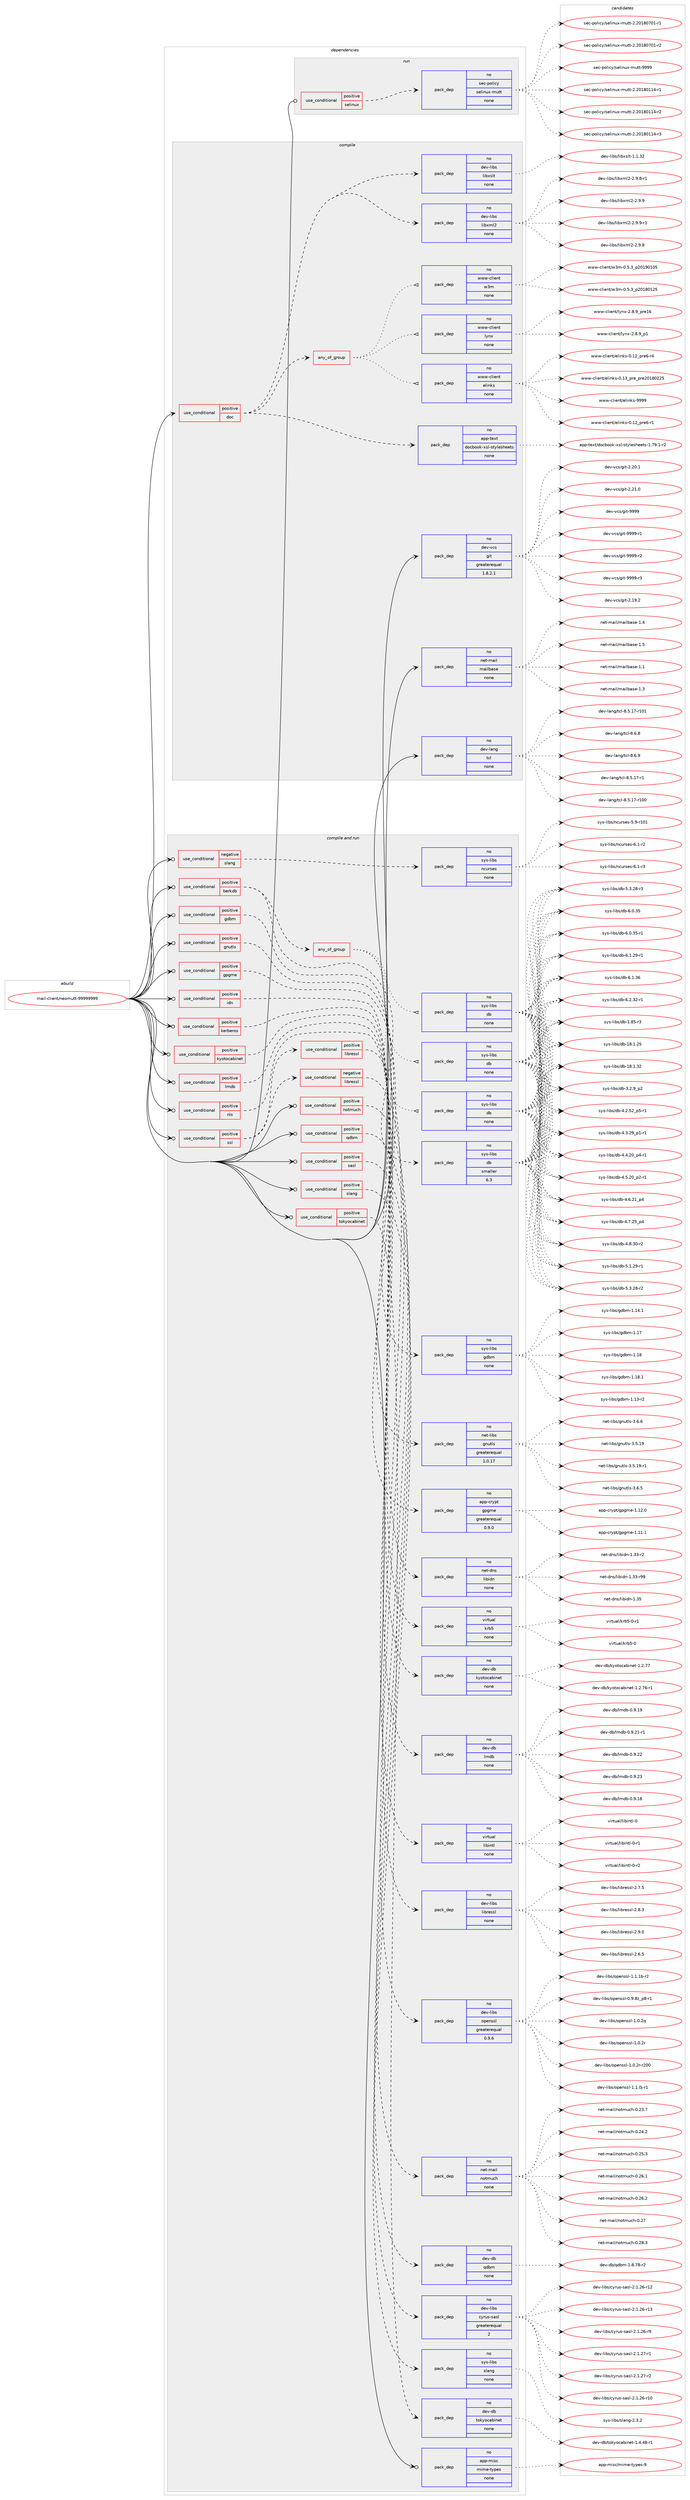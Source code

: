 digraph prolog {

# *************
# Graph options
# *************

newrank=true;
concentrate=true;
compound=true;
graph [rankdir=LR,fontname=Helvetica,fontsize=10,ranksep=1.5];#, ranksep=2.5, nodesep=0.2];
edge  [arrowhead=vee];
node  [fontname=Helvetica,fontsize=10];

# **********
# The ebuild
# **********

subgraph cluster_leftcol {
color=gray;
rank=same;
label=<<i>ebuild</i>>;
id [label="mail-client/neomutt-99999999", color=red, width=4, href="../mail-client/neomutt-99999999.svg"];
}

# ****************
# The dependencies
# ****************

subgraph cluster_midcol {
color=gray;
label=<<i>dependencies</i>>;
subgraph cluster_compile {
fillcolor="#eeeeee";
style=filled;
label=<<i>compile</i>>;
subgraph cond430630 {
dependency1594412 [label=<<TABLE BORDER="0" CELLBORDER="1" CELLSPACING="0" CELLPADDING="4"><TR><TD ROWSPAN="3" CELLPADDING="10">use_conditional</TD></TR><TR><TD>positive</TD></TR><TR><TD>doc</TD></TR></TABLE>>, shape=none, color=red];
subgraph pack1138713 {
dependency1594413 [label=<<TABLE BORDER="0" CELLBORDER="1" CELLSPACING="0" CELLPADDING="4" WIDTH="220"><TR><TD ROWSPAN="6" CELLPADDING="30">pack_dep</TD></TR><TR><TD WIDTH="110">no</TD></TR><TR><TD>dev-libs</TD></TR><TR><TD>libxml2</TD></TR><TR><TD>none</TD></TR><TR><TD></TD></TR></TABLE>>, shape=none, color=blue];
}
dependency1594412:e -> dependency1594413:w [weight=20,style="dashed",arrowhead="vee"];
subgraph pack1138714 {
dependency1594414 [label=<<TABLE BORDER="0" CELLBORDER="1" CELLSPACING="0" CELLPADDING="4" WIDTH="220"><TR><TD ROWSPAN="6" CELLPADDING="30">pack_dep</TD></TR><TR><TD WIDTH="110">no</TD></TR><TR><TD>dev-libs</TD></TR><TR><TD>libxslt</TD></TR><TR><TD>none</TD></TR><TR><TD></TD></TR></TABLE>>, shape=none, color=blue];
}
dependency1594412:e -> dependency1594414:w [weight=20,style="dashed",arrowhead="vee"];
subgraph pack1138715 {
dependency1594415 [label=<<TABLE BORDER="0" CELLBORDER="1" CELLSPACING="0" CELLPADDING="4" WIDTH="220"><TR><TD ROWSPAN="6" CELLPADDING="30">pack_dep</TD></TR><TR><TD WIDTH="110">no</TD></TR><TR><TD>app-text</TD></TR><TR><TD>docbook-xsl-stylesheets</TD></TR><TR><TD>none</TD></TR><TR><TD></TD></TR></TABLE>>, shape=none, color=blue];
}
dependency1594412:e -> dependency1594415:w [weight=20,style="dashed",arrowhead="vee"];
subgraph any24425 {
dependency1594416 [label=<<TABLE BORDER="0" CELLBORDER="1" CELLSPACING="0" CELLPADDING="4"><TR><TD CELLPADDING="10">any_of_group</TD></TR></TABLE>>, shape=none, color=red];subgraph pack1138716 {
dependency1594417 [label=<<TABLE BORDER="0" CELLBORDER="1" CELLSPACING="0" CELLPADDING="4" WIDTH="220"><TR><TD ROWSPAN="6" CELLPADDING="30">pack_dep</TD></TR><TR><TD WIDTH="110">no</TD></TR><TR><TD>www-client</TD></TR><TR><TD>lynx</TD></TR><TR><TD>none</TD></TR><TR><TD></TD></TR></TABLE>>, shape=none, color=blue];
}
dependency1594416:e -> dependency1594417:w [weight=20,style="dotted",arrowhead="oinv"];
subgraph pack1138717 {
dependency1594418 [label=<<TABLE BORDER="0" CELLBORDER="1" CELLSPACING="0" CELLPADDING="4" WIDTH="220"><TR><TD ROWSPAN="6" CELLPADDING="30">pack_dep</TD></TR><TR><TD WIDTH="110">no</TD></TR><TR><TD>www-client</TD></TR><TR><TD>w3m</TD></TR><TR><TD>none</TD></TR><TR><TD></TD></TR></TABLE>>, shape=none, color=blue];
}
dependency1594416:e -> dependency1594418:w [weight=20,style="dotted",arrowhead="oinv"];
subgraph pack1138718 {
dependency1594419 [label=<<TABLE BORDER="0" CELLBORDER="1" CELLSPACING="0" CELLPADDING="4" WIDTH="220"><TR><TD ROWSPAN="6" CELLPADDING="30">pack_dep</TD></TR><TR><TD WIDTH="110">no</TD></TR><TR><TD>www-client</TD></TR><TR><TD>elinks</TD></TR><TR><TD>none</TD></TR><TR><TD></TD></TR></TABLE>>, shape=none, color=blue];
}
dependency1594416:e -> dependency1594419:w [weight=20,style="dotted",arrowhead="oinv"];
}
dependency1594412:e -> dependency1594416:w [weight=20,style="dashed",arrowhead="vee"];
}
id:e -> dependency1594412:w [weight=20,style="solid",arrowhead="vee"];
subgraph pack1138719 {
dependency1594420 [label=<<TABLE BORDER="0" CELLBORDER="1" CELLSPACING="0" CELLPADDING="4" WIDTH="220"><TR><TD ROWSPAN="6" CELLPADDING="30">pack_dep</TD></TR><TR><TD WIDTH="110">no</TD></TR><TR><TD>dev-lang</TD></TR><TR><TD>tcl</TD></TR><TR><TD>none</TD></TR><TR><TD></TD></TR></TABLE>>, shape=none, color=blue];
}
id:e -> dependency1594420:w [weight=20,style="solid",arrowhead="vee"];
subgraph pack1138720 {
dependency1594421 [label=<<TABLE BORDER="0" CELLBORDER="1" CELLSPACING="0" CELLPADDING="4" WIDTH="220"><TR><TD ROWSPAN="6" CELLPADDING="30">pack_dep</TD></TR><TR><TD WIDTH="110">no</TD></TR><TR><TD>dev-vcs</TD></TR><TR><TD>git</TD></TR><TR><TD>greaterequal</TD></TR><TR><TD>1.8.2.1</TD></TR></TABLE>>, shape=none, color=blue];
}
id:e -> dependency1594421:w [weight=20,style="solid",arrowhead="vee"];
subgraph pack1138721 {
dependency1594422 [label=<<TABLE BORDER="0" CELLBORDER="1" CELLSPACING="0" CELLPADDING="4" WIDTH="220"><TR><TD ROWSPAN="6" CELLPADDING="30">pack_dep</TD></TR><TR><TD WIDTH="110">no</TD></TR><TR><TD>net-mail</TD></TR><TR><TD>mailbase</TD></TR><TR><TD>none</TD></TR><TR><TD></TD></TR></TABLE>>, shape=none, color=blue];
}
id:e -> dependency1594422:w [weight=20,style="solid",arrowhead="vee"];
}
subgraph cluster_compileandrun {
fillcolor="#eeeeee";
style=filled;
label=<<i>compile and run</i>>;
subgraph cond430631 {
dependency1594423 [label=<<TABLE BORDER="0" CELLBORDER="1" CELLSPACING="0" CELLPADDING="4"><TR><TD ROWSPAN="3" CELLPADDING="10">use_conditional</TD></TR><TR><TD>negative</TD></TR><TR><TD>slang</TD></TR></TABLE>>, shape=none, color=red];
subgraph pack1138722 {
dependency1594424 [label=<<TABLE BORDER="0" CELLBORDER="1" CELLSPACING="0" CELLPADDING="4" WIDTH="220"><TR><TD ROWSPAN="6" CELLPADDING="30">pack_dep</TD></TR><TR><TD WIDTH="110">no</TD></TR><TR><TD>sys-libs</TD></TR><TR><TD>ncurses</TD></TR><TR><TD>none</TD></TR><TR><TD></TD></TR></TABLE>>, shape=none, color=blue];
}
dependency1594423:e -> dependency1594424:w [weight=20,style="dashed",arrowhead="vee"];
}
id:e -> dependency1594423:w [weight=20,style="solid",arrowhead="odotvee"];
subgraph cond430632 {
dependency1594425 [label=<<TABLE BORDER="0" CELLBORDER="1" CELLSPACING="0" CELLPADDING="4"><TR><TD ROWSPAN="3" CELLPADDING="10">use_conditional</TD></TR><TR><TD>positive</TD></TR><TR><TD>berkdb</TD></TR></TABLE>>, shape=none, color=red];
subgraph any24426 {
dependency1594426 [label=<<TABLE BORDER="0" CELLBORDER="1" CELLSPACING="0" CELLPADDING="4"><TR><TD CELLPADDING="10">any_of_group</TD></TR></TABLE>>, shape=none, color=red];subgraph pack1138723 {
dependency1594427 [label=<<TABLE BORDER="0" CELLBORDER="1" CELLSPACING="0" CELLPADDING="4" WIDTH="220"><TR><TD ROWSPAN="6" CELLPADDING="30">pack_dep</TD></TR><TR><TD WIDTH="110">no</TD></TR><TR><TD>sys-libs</TD></TR><TR><TD>db</TD></TR><TR><TD>none</TD></TR><TR><TD></TD></TR></TABLE>>, shape=none, color=blue];
}
dependency1594426:e -> dependency1594427:w [weight=20,style="dotted",arrowhead="oinv"];
subgraph pack1138724 {
dependency1594428 [label=<<TABLE BORDER="0" CELLBORDER="1" CELLSPACING="0" CELLPADDING="4" WIDTH="220"><TR><TD ROWSPAN="6" CELLPADDING="30">pack_dep</TD></TR><TR><TD WIDTH="110">no</TD></TR><TR><TD>sys-libs</TD></TR><TR><TD>db</TD></TR><TR><TD>none</TD></TR><TR><TD></TD></TR></TABLE>>, shape=none, color=blue];
}
dependency1594426:e -> dependency1594428:w [weight=20,style="dotted",arrowhead="oinv"];
subgraph pack1138725 {
dependency1594429 [label=<<TABLE BORDER="0" CELLBORDER="1" CELLSPACING="0" CELLPADDING="4" WIDTH="220"><TR><TD ROWSPAN="6" CELLPADDING="30">pack_dep</TD></TR><TR><TD WIDTH="110">no</TD></TR><TR><TD>sys-libs</TD></TR><TR><TD>db</TD></TR><TR><TD>none</TD></TR><TR><TD></TD></TR></TABLE>>, shape=none, color=blue];
}
dependency1594426:e -> dependency1594429:w [weight=20,style="dotted",arrowhead="oinv"];
}
dependency1594425:e -> dependency1594426:w [weight=20,style="dashed",arrowhead="vee"];
subgraph pack1138726 {
dependency1594430 [label=<<TABLE BORDER="0" CELLBORDER="1" CELLSPACING="0" CELLPADDING="4" WIDTH="220"><TR><TD ROWSPAN="6" CELLPADDING="30">pack_dep</TD></TR><TR><TD WIDTH="110">no</TD></TR><TR><TD>sys-libs</TD></TR><TR><TD>db</TD></TR><TR><TD>smaller</TD></TR><TR><TD>6.3</TD></TR></TABLE>>, shape=none, color=blue];
}
dependency1594425:e -> dependency1594430:w [weight=20,style="dashed",arrowhead="vee"];
}
id:e -> dependency1594425:w [weight=20,style="solid",arrowhead="odotvee"];
subgraph cond430633 {
dependency1594431 [label=<<TABLE BORDER="0" CELLBORDER="1" CELLSPACING="0" CELLPADDING="4"><TR><TD ROWSPAN="3" CELLPADDING="10">use_conditional</TD></TR><TR><TD>positive</TD></TR><TR><TD>gdbm</TD></TR></TABLE>>, shape=none, color=red];
subgraph pack1138727 {
dependency1594432 [label=<<TABLE BORDER="0" CELLBORDER="1" CELLSPACING="0" CELLPADDING="4" WIDTH="220"><TR><TD ROWSPAN="6" CELLPADDING="30">pack_dep</TD></TR><TR><TD WIDTH="110">no</TD></TR><TR><TD>sys-libs</TD></TR><TR><TD>gdbm</TD></TR><TR><TD>none</TD></TR><TR><TD></TD></TR></TABLE>>, shape=none, color=blue];
}
dependency1594431:e -> dependency1594432:w [weight=20,style="dashed",arrowhead="vee"];
}
id:e -> dependency1594431:w [weight=20,style="solid",arrowhead="odotvee"];
subgraph cond430634 {
dependency1594433 [label=<<TABLE BORDER="0" CELLBORDER="1" CELLSPACING="0" CELLPADDING="4"><TR><TD ROWSPAN="3" CELLPADDING="10">use_conditional</TD></TR><TR><TD>positive</TD></TR><TR><TD>gnutls</TD></TR></TABLE>>, shape=none, color=red];
subgraph pack1138728 {
dependency1594434 [label=<<TABLE BORDER="0" CELLBORDER="1" CELLSPACING="0" CELLPADDING="4" WIDTH="220"><TR><TD ROWSPAN="6" CELLPADDING="30">pack_dep</TD></TR><TR><TD WIDTH="110">no</TD></TR><TR><TD>net-libs</TD></TR><TR><TD>gnutls</TD></TR><TR><TD>greaterequal</TD></TR><TR><TD>1.0.17</TD></TR></TABLE>>, shape=none, color=blue];
}
dependency1594433:e -> dependency1594434:w [weight=20,style="dashed",arrowhead="vee"];
}
id:e -> dependency1594433:w [weight=20,style="solid",arrowhead="odotvee"];
subgraph cond430635 {
dependency1594435 [label=<<TABLE BORDER="0" CELLBORDER="1" CELLSPACING="0" CELLPADDING="4"><TR><TD ROWSPAN="3" CELLPADDING="10">use_conditional</TD></TR><TR><TD>positive</TD></TR><TR><TD>gpgme</TD></TR></TABLE>>, shape=none, color=red];
subgraph pack1138729 {
dependency1594436 [label=<<TABLE BORDER="0" CELLBORDER="1" CELLSPACING="0" CELLPADDING="4" WIDTH="220"><TR><TD ROWSPAN="6" CELLPADDING="30">pack_dep</TD></TR><TR><TD WIDTH="110">no</TD></TR><TR><TD>app-crypt</TD></TR><TR><TD>gpgme</TD></TR><TR><TD>greaterequal</TD></TR><TR><TD>0.9.0</TD></TR></TABLE>>, shape=none, color=blue];
}
dependency1594435:e -> dependency1594436:w [weight=20,style="dashed",arrowhead="vee"];
}
id:e -> dependency1594435:w [weight=20,style="solid",arrowhead="odotvee"];
subgraph cond430636 {
dependency1594437 [label=<<TABLE BORDER="0" CELLBORDER="1" CELLSPACING="0" CELLPADDING="4"><TR><TD ROWSPAN="3" CELLPADDING="10">use_conditional</TD></TR><TR><TD>positive</TD></TR><TR><TD>idn</TD></TR></TABLE>>, shape=none, color=red];
subgraph pack1138730 {
dependency1594438 [label=<<TABLE BORDER="0" CELLBORDER="1" CELLSPACING="0" CELLPADDING="4" WIDTH="220"><TR><TD ROWSPAN="6" CELLPADDING="30">pack_dep</TD></TR><TR><TD WIDTH="110">no</TD></TR><TR><TD>net-dns</TD></TR><TR><TD>libidn</TD></TR><TR><TD>none</TD></TR><TR><TD></TD></TR></TABLE>>, shape=none, color=blue];
}
dependency1594437:e -> dependency1594438:w [weight=20,style="dashed",arrowhead="vee"];
}
id:e -> dependency1594437:w [weight=20,style="solid",arrowhead="odotvee"];
subgraph cond430637 {
dependency1594439 [label=<<TABLE BORDER="0" CELLBORDER="1" CELLSPACING="0" CELLPADDING="4"><TR><TD ROWSPAN="3" CELLPADDING="10">use_conditional</TD></TR><TR><TD>positive</TD></TR><TR><TD>kerberos</TD></TR></TABLE>>, shape=none, color=red];
subgraph pack1138731 {
dependency1594440 [label=<<TABLE BORDER="0" CELLBORDER="1" CELLSPACING="0" CELLPADDING="4" WIDTH="220"><TR><TD ROWSPAN="6" CELLPADDING="30">pack_dep</TD></TR><TR><TD WIDTH="110">no</TD></TR><TR><TD>virtual</TD></TR><TR><TD>krb5</TD></TR><TR><TD>none</TD></TR><TR><TD></TD></TR></TABLE>>, shape=none, color=blue];
}
dependency1594439:e -> dependency1594440:w [weight=20,style="dashed",arrowhead="vee"];
}
id:e -> dependency1594439:w [weight=20,style="solid",arrowhead="odotvee"];
subgraph cond430638 {
dependency1594441 [label=<<TABLE BORDER="0" CELLBORDER="1" CELLSPACING="0" CELLPADDING="4"><TR><TD ROWSPAN="3" CELLPADDING="10">use_conditional</TD></TR><TR><TD>positive</TD></TR><TR><TD>kyotocabinet</TD></TR></TABLE>>, shape=none, color=red];
subgraph pack1138732 {
dependency1594442 [label=<<TABLE BORDER="0" CELLBORDER="1" CELLSPACING="0" CELLPADDING="4" WIDTH="220"><TR><TD ROWSPAN="6" CELLPADDING="30">pack_dep</TD></TR><TR><TD WIDTH="110">no</TD></TR><TR><TD>dev-db</TD></TR><TR><TD>kyotocabinet</TD></TR><TR><TD>none</TD></TR><TR><TD></TD></TR></TABLE>>, shape=none, color=blue];
}
dependency1594441:e -> dependency1594442:w [weight=20,style="dashed",arrowhead="vee"];
}
id:e -> dependency1594441:w [weight=20,style="solid",arrowhead="odotvee"];
subgraph cond430639 {
dependency1594443 [label=<<TABLE BORDER="0" CELLBORDER="1" CELLSPACING="0" CELLPADDING="4"><TR><TD ROWSPAN="3" CELLPADDING="10">use_conditional</TD></TR><TR><TD>positive</TD></TR><TR><TD>lmdb</TD></TR></TABLE>>, shape=none, color=red];
subgraph pack1138733 {
dependency1594444 [label=<<TABLE BORDER="0" CELLBORDER="1" CELLSPACING="0" CELLPADDING="4" WIDTH="220"><TR><TD ROWSPAN="6" CELLPADDING="30">pack_dep</TD></TR><TR><TD WIDTH="110">no</TD></TR><TR><TD>dev-db</TD></TR><TR><TD>lmdb</TD></TR><TR><TD>none</TD></TR><TR><TD></TD></TR></TABLE>>, shape=none, color=blue];
}
dependency1594443:e -> dependency1594444:w [weight=20,style="dashed",arrowhead="vee"];
}
id:e -> dependency1594443:w [weight=20,style="solid",arrowhead="odotvee"];
subgraph cond430640 {
dependency1594445 [label=<<TABLE BORDER="0" CELLBORDER="1" CELLSPACING="0" CELLPADDING="4"><TR><TD ROWSPAN="3" CELLPADDING="10">use_conditional</TD></TR><TR><TD>positive</TD></TR><TR><TD>nls</TD></TR></TABLE>>, shape=none, color=red];
subgraph pack1138734 {
dependency1594446 [label=<<TABLE BORDER="0" CELLBORDER="1" CELLSPACING="0" CELLPADDING="4" WIDTH="220"><TR><TD ROWSPAN="6" CELLPADDING="30">pack_dep</TD></TR><TR><TD WIDTH="110">no</TD></TR><TR><TD>virtual</TD></TR><TR><TD>libintl</TD></TR><TR><TD>none</TD></TR><TR><TD></TD></TR></TABLE>>, shape=none, color=blue];
}
dependency1594445:e -> dependency1594446:w [weight=20,style="dashed",arrowhead="vee"];
}
id:e -> dependency1594445:w [weight=20,style="solid",arrowhead="odotvee"];
subgraph cond430641 {
dependency1594447 [label=<<TABLE BORDER="0" CELLBORDER="1" CELLSPACING="0" CELLPADDING="4"><TR><TD ROWSPAN="3" CELLPADDING="10">use_conditional</TD></TR><TR><TD>positive</TD></TR><TR><TD>notmuch</TD></TR></TABLE>>, shape=none, color=red];
subgraph pack1138735 {
dependency1594448 [label=<<TABLE BORDER="0" CELLBORDER="1" CELLSPACING="0" CELLPADDING="4" WIDTH="220"><TR><TD ROWSPAN="6" CELLPADDING="30">pack_dep</TD></TR><TR><TD WIDTH="110">no</TD></TR><TR><TD>net-mail</TD></TR><TR><TD>notmuch</TD></TR><TR><TD>none</TD></TR><TR><TD></TD></TR></TABLE>>, shape=none, color=blue];
}
dependency1594447:e -> dependency1594448:w [weight=20,style="dashed",arrowhead="vee"];
}
id:e -> dependency1594447:w [weight=20,style="solid",arrowhead="odotvee"];
subgraph cond430642 {
dependency1594449 [label=<<TABLE BORDER="0" CELLBORDER="1" CELLSPACING="0" CELLPADDING="4"><TR><TD ROWSPAN="3" CELLPADDING="10">use_conditional</TD></TR><TR><TD>positive</TD></TR><TR><TD>qdbm</TD></TR></TABLE>>, shape=none, color=red];
subgraph pack1138736 {
dependency1594450 [label=<<TABLE BORDER="0" CELLBORDER="1" CELLSPACING="0" CELLPADDING="4" WIDTH="220"><TR><TD ROWSPAN="6" CELLPADDING="30">pack_dep</TD></TR><TR><TD WIDTH="110">no</TD></TR><TR><TD>dev-db</TD></TR><TR><TD>qdbm</TD></TR><TR><TD>none</TD></TR><TR><TD></TD></TR></TABLE>>, shape=none, color=blue];
}
dependency1594449:e -> dependency1594450:w [weight=20,style="dashed",arrowhead="vee"];
}
id:e -> dependency1594449:w [weight=20,style="solid",arrowhead="odotvee"];
subgraph cond430643 {
dependency1594451 [label=<<TABLE BORDER="0" CELLBORDER="1" CELLSPACING="0" CELLPADDING="4"><TR><TD ROWSPAN="3" CELLPADDING="10">use_conditional</TD></TR><TR><TD>positive</TD></TR><TR><TD>sasl</TD></TR></TABLE>>, shape=none, color=red];
subgraph pack1138737 {
dependency1594452 [label=<<TABLE BORDER="0" CELLBORDER="1" CELLSPACING="0" CELLPADDING="4" WIDTH="220"><TR><TD ROWSPAN="6" CELLPADDING="30">pack_dep</TD></TR><TR><TD WIDTH="110">no</TD></TR><TR><TD>dev-libs</TD></TR><TR><TD>cyrus-sasl</TD></TR><TR><TD>greaterequal</TD></TR><TR><TD>2</TD></TR></TABLE>>, shape=none, color=blue];
}
dependency1594451:e -> dependency1594452:w [weight=20,style="dashed",arrowhead="vee"];
}
id:e -> dependency1594451:w [weight=20,style="solid",arrowhead="odotvee"];
subgraph cond430644 {
dependency1594453 [label=<<TABLE BORDER="0" CELLBORDER="1" CELLSPACING="0" CELLPADDING="4"><TR><TD ROWSPAN="3" CELLPADDING="10">use_conditional</TD></TR><TR><TD>positive</TD></TR><TR><TD>slang</TD></TR></TABLE>>, shape=none, color=red];
subgraph pack1138738 {
dependency1594454 [label=<<TABLE BORDER="0" CELLBORDER="1" CELLSPACING="0" CELLPADDING="4" WIDTH="220"><TR><TD ROWSPAN="6" CELLPADDING="30">pack_dep</TD></TR><TR><TD WIDTH="110">no</TD></TR><TR><TD>sys-libs</TD></TR><TR><TD>slang</TD></TR><TR><TD>none</TD></TR><TR><TD></TD></TR></TABLE>>, shape=none, color=blue];
}
dependency1594453:e -> dependency1594454:w [weight=20,style="dashed",arrowhead="vee"];
}
id:e -> dependency1594453:w [weight=20,style="solid",arrowhead="odotvee"];
subgraph cond430645 {
dependency1594455 [label=<<TABLE BORDER="0" CELLBORDER="1" CELLSPACING="0" CELLPADDING="4"><TR><TD ROWSPAN="3" CELLPADDING="10">use_conditional</TD></TR><TR><TD>positive</TD></TR><TR><TD>ssl</TD></TR></TABLE>>, shape=none, color=red];
subgraph cond430646 {
dependency1594456 [label=<<TABLE BORDER="0" CELLBORDER="1" CELLSPACING="0" CELLPADDING="4"><TR><TD ROWSPAN="3" CELLPADDING="10">use_conditional</TD></TR><TR><TD>negative</TD></TR><TR><TD>libressl</TD></TR></TABLE>>, shape=none, color=red];
subgraph pack1138739 {
dependency1594457 [label=<<TABLE BORDER="0" CELLBORDER="1" CELLSPACING="0" CELLPADDING="4" WIDTH="220"><TR><TD ROWSPAN="6" CELLPADDING="30">pack_dep</TD></TR><TR><TD WIDTH="110">no</TD></TR><TR><TD>dev-libs</TD></TR><TR><TD>openssl</TD></TR><TR><TD>greaterequal</TD></TR><TR><TD>0.9.6</TD></TR></TABLE>>, shape=none, color=blue];
}
dependency1594456:e -> dependency1594457:w [weight=20,style="dashed",arrowhead="vee"];
}
dependency1594455:e -> dependency1594456:w [weight=20,style="dashed",arrowhead="vee"];
subgraph cond430647 {
dependency1594458 [label=<<TABLE BORDER="0" CELLBORDER="1" CELLSPACING="0" CELLPADDING="4"><TR><TD ROWSPAN="3" CELLPADDING="10">use_conditional</TD></TR><TR><TD>positive</TD></TR><TR><TD>libressl</TD></TR></TABLE>>, shape=none, color=red];
subgraph pack1138740 {
dependency1594459 [label=<<TABLE BORDER="0" CELLBORDER="1" CELLSPACING="0" CELLPADDING="4" WIDTH="220"><TR><TD ROWSPAN="6" CELLPADDING="30">pack_dep</TD></TR><TR><TD WIDTH="110">no</TD></TR><TR><TD>dev-libs</TD></TR><TR><TD>libressl</TD></TR><TR><TD>none</TD></TR><TR><TD></TD></TR></TABLE>>, shape=none, color=blue];
}
dependency1594458:e -> dependency1594459:w [weight=20,style="dashed",arrowhead="vee"];
}
dependency1594455:e -> dependency1594458:w [weight=20,style="dashed",arrowhead="vee"];
}
id:e -> dependency1594455:w [weight=20,style="solid",arrowhead="odotvee"];
subgraph cond430648 {
dependency1594460 [label=<<TABLE BORDER="0" CELLBORDER="1" CELLSPACING="0" CELLPADDING="4"><TR><TD ROWSPAN="3" CELLPADDING="10">use_conditional</TD></TR><TR><TD>positive</TD></TR><TR><TD>tokyocabinet</TD></TR></TABLE>>, shape=none, color=red];
subgraph pack1138741 {
dependency1594461 [label=<<TABLE BORDER="0" CELLBORDER="1" CELLSPACING="0" CELLPADDING="4" WIDTH="220"><TR><TD ROWSPAN="6" CELLPADDING="30">pack_dep</TD></TR><TR><TD WIDTH="110">no</TD></TR><TR><TD>dev-db</TD></TR><TR><TD>tokyocabinet</TD></TR><TR><TD>none</TD></TR><TR><TD></TD></TR></TABLE>>, shape=none, color=blue];
}
dependency1594460:e -> dependency1594461:w [weight=20,style="dashed",arrowhead="vee"];
}
id:e -> dependency1594460:w [weight=20,style="solid",arrowhead="odotvee"];
subgraph pack1138742 {
dependency1594462 [label=<<TABLE BORDER="0" CELLBORDER="1" CELLSPACING="0" CELLPADDING="4" WIDTH="220"><TR><TD ROWSPAN="6" CELLPADDING="30">pack_dep</TD></TR><TR><TD WIDTH="110">no</TD></TR><TR><TD>app-misc</TD></TR><TR><TD>mime-types</TD></TR><TR><TD>none</TD></TR><TR><TD></TD></TR></TABLE>>, shape=none, color=blue];
}
id:e -> dependency1594462:w [weight=20,style="solid",arrowhead="odotvee"];
}
subgraph cluster_run {
fillcolor="#eeeeee";
style=filled;
label=<<i>run</i>>;
subgraph cond430649 {
dependency1594463 [label=<<TABLE BORDER="0" CELLBORDER="1" CELLSPACING="0" CELLPADDING="4"><TR><TD ROWSPAN="3" CELLPADDING="10">use_conditional</TD></TR><TR><TD>positive</TD></TR><TR><TD>selinux</TD></TR></TABLE>>, shape=none, color=red];
subgraph pack1138743 {
dependency1594464 [label=<<TABLE BORDER="0" CELLBORDER="1" CELLSPACING="0" CELLPADDING="4" WIDTH="220"><TR><TD ROWSPAN="6" CELLPADDING="30">pack_dep</TD></TR><TR><TD WIDTH="110">no</TD></TR><TR><TD>sec-policy</TD></TR><TR><TD>selinux-mutt</TD></TR><TR><TD>none</TD></TR><TR><TD></TD></TR></TABLE>>, shape=none, color=blue];
}
dependency1594463:e -> dependency1594464:w [weight=20,style="dashed",arrowhead="vee"];
}
id:e -> dependency1594463:w [weight=20,style="solid",arrowhead="odot"];
}
}

# **************
# The candidates
# **************

subgraph cluster_choices {
rank=same;
color=gray;
label=<<i>candidates</i>>;

subgraph choice1138713 {
color=black;
nodesep=1;
choice1001011184510810598115471081059812010910850455046574656 [label="dev-libs/libxml2-2.9.8", color=red, width=4,href="../dev-libs/libxml2-2.9.8.svg"];
choice10010111845108105981154710810598120109108504550465746564511449 [label="dev-libs/libxml2-2.9.8-r1", color=red, width=4,href="../dev-libs/libxml2-2.9.8-r1.svg"];
choice1001011184510810598115471081059812010910850455046574657 [label="dev-libs/libxml2-2.9.9", color=red, width=4,href="../dev-libs/libxml2-2.9.9.svg"];
choice10010111845108105981154710810598120109108504550465746574511449 [label="dev-libs/libxml2-2.9.9-r1", color=red, width=4,href="../dev-libs/libxml2-2.9.9-r1.svg"];
dependency1594413:e -> choice1001011184510810598115471081059812010910850455046574656:w [style=dotted,weight="100"];
dependency1594413:e -> choice10010111845108105981154710810598120109108504550465746564511449:w [style=dotted,weight="100"];
dependency1594413:e -> choice1001011184510810598115471081059812010910850455046574657:w [style=dotted,weight="100"];
dependency1594413:e -> choice10010111845108105981154710810598120109108504550465746574511449:w [style=dotted,weight="100"];
}
subgraph choice1138714 {
color=black;
nodesep=1;
choice1001011184510810598115471081059812011510811645494649465150 [label="dev-libs/libxslt-1.1.32", color=red, width=4,href="../dev-libs/libxslt-1.1.32.svg"];
dependency1594414:e -> choice1001011184510810598115471081059812011510811645494649465150:w [style=dotted,weight="100"];
}
subgraph choice1138715 {
color=black;
nodesep=1;
choice97112112451161011201164710011199981111111074512011510845115116121108101115104101101116115454946555746494511450 [label="app-text/docbook-xsl-stylesheets-1.79.1-r2", color=red, width=4,href="../app-text/docbook-xsl-stylesheets-1.79.1-r2.svg"];
dependency1594415:e -> choice97112112451161011201164710011199981111111074512011510845115116121108101115104101101116115454946555746494511450:w [style=dotted,weight="100"];
}
subgraph choice1138716 {
color=black;
nodesep=1;
choice1191191194599108105101110116471081211101204550465646579511249 [label="www-client/lynx-2.8.9_p1", color=red, width=4,href="../www-client/lynx-2.8.9_p1.svg"];
choice119119119459910810510111011647108121110120455046564657951121141014954 [label="www-client/lynx-2.8.9_pre16", color=red, width=4,href="../www-client/lynx-2.8.9_pre16.svg"];
dependency1594417:e -> choice1191191194599108105101110116471081211101204550465646579511249:w [style=dotted,weight="100"];
dependency1594417:e -> choice119119119459910810510111011647108121110120455046564657951121141014954:w [style=dotted,weight="100"];
}
subgraph choice1138717 {
color=black;
nodesep=1;
choice11911911945991081051011101164711951109454846534651951125048495648495053 [label="www-client/w3m-0.5.3_p20180125", color=red, width=4,href="../www-client/w3m-0.5.3_p20180125.svg"];
choice11911911945991081051011101164711951109454846534651951125048495748494853 [label="www-client/w3m-0.5.3_p20190105", color=red, width=4,href="../www-client/w3m-0.5.3_p20190105.svg"];
dependency1594418:e -> choice11911911945991081051011101164711951109454846534651951125048495648495053:w [style=dotted,weight="100"];
dependency1594418:e -> choice11911911945991081051011101164711951109454846534651951125048495748494853:w [style=dotted,weight="100"];
}
subgraph choice1138718 {
color=black;
nodesep=1;
choice119119119459910810510111011647101108105110107115454846495095112114101544511449 [label="www-client/elinks-0.12_pre6-r1", color=red, width=4,href="../www-client/elinks-0.12_pre6-r1.svg"];
choice119119119459910810510111011647101108105110107115454846495095112114101544511452 [label="www-client/elinks-0.12_pre6-r4", color=red, width=4,href="../www-client/elinks-0.12_pre6-r4.svg"];
choice119119119459910810510111011647101108105110107115454846495195112114101951121141015048495648505053 [label="www-client/elinks-0.13_pre_pre20180225", color=red, width=4,href="../www-client/elinks-0.13_pre_pre20180225.svg"];
choice1191191194599108105101110116471011081051101071154557575757 [label="www-client/elinks-9999", color=red, width=4,href="../www-client/elinks-9999.svg"];
dependency1594419:e -> choice119119119459910810510111011647101108105110107115454846495095112114101544511449:w [style=dotted,weight="100"];
dependency1594419:e -> choice119119119459910810510111011647101108105110107115454846495095112114101544511452:w [style=dotted,weight="100"];
dependency1594419:e -> choice119119119459910810510111011647101108105110107115454846495195112114101951121141015048495648505053:w [style=dotted,weight="100"];
dependency1594419:e -> choice1191191194599108105101110116471011081051101071154557575757:w [style=dotted,weight="100"];
}
subgraph choice1138719 {
color=black;
nodesep=1;
choice10010111845108971101034711699108455646534649554511449 [label="dev-lang/tcl-8.5.17-r1", color=red, width=4,href="../dev-lang/tcl-8.5.17-r1.svg"];
choice100101118451089711010347116991084556465346495545114494848 [label="dev-lang/tcl-8.5.17-r100", color=red, width=4,href="../dev-lang/tcl-8.5.17-r100.svg"];
choice100101118451089711010347116991084556465346495545114494849 [label="dev-lang/tcl-8.5.17-r101", color=red, width=4,href="../dev-lang/tcl-8.5.17-r101.svg"];
choice10010111845108971101034711699108455646544656 [label="dev-lang/tcl-8.6.8", color=red, width=4,href="../dev-lang/tcl-8.6.8.svg"];
choice10010111845108971101034711699108455646544657 [label="dev-lang/tcl-8.6.9", color=red, width=4,href="../dev-lang/tcl-8.6.9.svg"];
dependency1594420:e -> choice10010111845108971101034711699108455646534649554511449:w [style=dotted,weight="100"];
dependency1594420:e -> choice100101118451089711010347116991084556465346495545114494848:w [style=dotted,weight="100"];
dependency1594420:e -> choice100101118451089711010347116991084556465346495545114494849:w [style=dotted,weight="100"];
dependency1594420:e -> choice10010111845108971101034711699108455646544656:w [style=dotted,weight="100"];
dependency1594420:e -> choice10010111845108971101034711699108455646544657:w [style=dotted,weight="100"];
}
subgraph choice1138720 {
color=black;
nodesep=1;
choice10010111845118991154710310511645504649574650 [label="dev-vcs/git-2.19.2", color=red, width=4,href="../dev-vcs/git-2.19.2.svg"];
choice10010111845118991154710310511645504650484649 [label="dev-vcs/git-2.20.1", color=red, width=4,href="../dev-vcs/git-2.20.1.svg"];
choice10010111845118991154710310511645504650494648 [label="dev-vcs/git-2.21.0", color=red, width=4,href="../dev-vcs/git-2.21.0.svg"];
choice1001011184511899115471031051164557575757 [label="dev-vcs/git-9999", color=red, width=4,href="../dev-vcs/git-9999.svg"];
choice10010111845118991154710310511645575757574511449 [label="dev-vcs/git-9999-r1", color=red, width=4,href="../dev-vcs/git-9999-r1.svg"];
choice10010111845118991154710310511645575757574511450 [label="dev-vcs/git-9999-r2", color=red, width=4,href="../dev-vcs/git-9999-r2.svg"];
choice10010111845118991154710310511645575757574511451 [label="dev-vcs/git-9999-r3", color=red, width=4,href="../dev-vcs/git-9999-r3.svg"];
dependency1594421:e -> choice10010111845118991154710310511645504649574650:w [style=dotted,weight="100"];
dependency1594421:e -> choice10010111845118991154710310511645504650484649:w [style=dotted,weight="100"];
dependency1594421:e -> choice10010111845118991154710310511645504650494648:w [style=dotted,weight="100"];
dependency1594421:e -> choice1001011184511899115471031051164557575757:w [style=dotted,weight="100"];
dependency1594421:e -> choice10010111845118991154710310511645575757574511449:w [style=dotted,weight="100"];
dependency1594421:e -> choice10010111845118991154710310511645575757574511450:w [style=dotted,weight="100"];
dependency1594421:e -> choice10010111845118991154710310511645575757574511451:w [style=dotted,weight="100"];
}
subgraph choice1138721 {
color=black;
nodesep=1;
choice11010111645109971051084710997105108989711510145494649 [label="net-mail/mailbase-1.1", color=red, width=4,href="../net-mail/mailbase-1.1.svg"];
choice11010111645109971051084710997105108989711510145494651 [label="net-mail/mailbase-1.3", color=red, width=4,href="../net-mail/mailbase-1.3.svg"];
choice11010111645109971051084710997105108989711510145494652 [label="net-mail/mailbase-1.4", color=red, width=4,href="../net-mail/mailbase-1.4.svg"];
choice11010111645109971051084710997105108989711510145494653 [label="net-mail/mailbase-1.5", color=red, width=4,href="../net-mail/mailbase-1.5.svg"];
dependency1594422:e -> choice11010111645109971051084710997105108989711510145494649:w [style=dotted,weight="100"];
dependency1594422:e -> choice11010111645109971051084710997105108989711510145494651:w [style=dotted,weight="100"];
dependency1594422:e -> choice11010111645109971051084710997105108989711510145494652:w [style=dotted,weight="100"];
dependency1594422:e -> choice11010111645109971051084710997105108989711510145494653:w [style=dotted,weight="100"];
}
subgraph choice1138722 {
color=black;
nodesep=1;
choice115121115451081059811547110991171141151011154553465745114494849 [label="sys-libs/ncurses-5.9-r101", color=red, width=4,href="../sys-libs/ncurses-5.9-r101.svg"];
choice11512111545108105981154711099117114115101115455446494511450 [label="sys-libs/ncurses-6.1-r2", color=red, width=4,href="../sys-libs/ncurses-6.1-r2.svg"];
choice11512111545108105981154711099117114115101115455446494511451 [label="sys-libs/ncurses-6.1-r3", color=red, width=4,href="../sys-libs/ncurses-6.1-r3.svg"];
dependency1594424:e -> choice115121115451081059811547110991171141151011154553465745114494849:w [style=dotted,weight="100"];
dependency1594424:e -> choice11512111545108105981154711099117114115101115455446494511450:w [style=dotted,weight="100"];
dependency1594424:e -> choice11512111545108105981154711099117114115101115455446494511451:w [style=dotted,weight="100"];
}
subgraph choice1138723 {
color=black;
nodesep=1;
choice1151211154510810598115471009845494656534511451 [label="sys-libs/db-1.85-r3", color=red, width=4,href="../sys-libs/db-1.85-r3.svg"];
choice115121115451081059811547100984549564649465053 [label="sys-libs/db-18.1.25", color=red, width=4,href="../sys-libs/db-18.1.25.svg"];
choice115121115451081059811547100984549564649465150 [label="sys-libs/db-18.1.32", color=red, width=4,href="../sys-libs/db-18.1.32.svg"];
choice115121115451081059811547100984551465046579511250 [label="sys-libs/db-3.2.9_p2", color=red, width=4,href="../sys-libs/db-3.2.9_p2.svg"];
choice115121115451081059811547100984552465046535095112534511449 [label="sys-libs/db-4.2.52_p5-r1", color=red, width=4,href="../sys-libs/db-4.2.52_p5-r1.svg"];
choice115121115451081059811547100984552465146505795112494511449 [label="sys-libs/db-4.3.29_p1-r1", color=red, width=4,href="../sys-libs/db-4.3.29_p1-r1.svg"];
choice115121115451081059811547100984552465246504895112524511449 [label="sys-libs/db-4.4.20_p4-r1", color=red, width=4,href="../sys-libs/db-4.4.20_p4-r1.svg"];
choice115121115451081059811547100984552465346504895112504511449 [label="sys-libs/db-4.5.20_p2-r1", color=red, width=4,href="../sys-libs/db-4.5.20_p2-r1.svg"];
choice11512111545108105981154710098455246544650499511252 [label="sys-libs/db-4.6.21_p4", color=red, width=4,href="../sys-libs/db-4.6.21_p4.svg"];
choice11512111545108105981154710098455246554650539511252 [label="sys-libs/db-4.7.25_p4", color=red, width=4,href="../sys-libs/db-4.7.25_p4.svg"];
choice11512111545108105981154710098455246564651484511450 [label="sys-libs/db-4.8.30-r2", color=red, width=4,href="../sys-libs/db-4.8.30-r2.svg"];
choice11512111545108105981154710098455346494650574511449 [label="sys-libs/db-5.1.29-r1", color=red, width=4,href="../sys-libs/db-5.1.29-r1.svg"];
choice11512111545108105981154710098455346514650564511450 [label="sys-libs/db-5.3.28-r2", color=red, width=4,href="../sys-libs/db-5.3.28-r2.svg"];
choice11512111545108105981154710098455346514650564511451 [label="sys-libs/db-5.3.28-r3", color=red, width=4,href="../sys-libs/db-5.3.28-r3.svg"];
choice1151211154510810598115471009845544648465153 [label="sys-libs/db-6.0.35", color=red, width=4,href="../sys-libs/db-6.0.35.svg"];
choice11512111545108105981154710098455446484651534511449 [label="sys-libs/db-6.0.35-r1", color=red, width=4,href="../sys-libs/db-6.0.35-r1.svg"];
choice11512111545108105981154710098455446494650574511449 [label="sys-libs/db-6.1.29-r1", color=red, width=4,href="../sys-libs/db-6.1.29-r1.svg"];
choice1151211154510810598115471009845544649465154 [label="sys-libs/db-6.1.36", color=red, width=4,href="../sys-libs/db-6.1.36.svg"];
choice11512111545108105981154710098455446504651504511449 [label="sys-libs/db-6.2.32-r1", color=red, width=4,href="../sys-libs/db-6.2.32-r1.svg"];
dependency1594427:e -> choice1151211154510810598115471009845494656534511451:w [style=dotted,weight="100"];
dependency1594427:e -> choice115121115451081059811547100984549564649465053:w [style=dotted,weight="100"];
dependency1594427:e -> choice115121115451081059811547100984549564649465150:w [style=dotted,weight="100"];
dependency1594427:e -> choice115121115451081059811547100984551465046579511250:w [style=dotted,weight="100"];
dependency1594427:e -> choice115121115451081059811547100984552465046535095112534511449:w [style=dotted,weight="100"];
dependency1594427:e -> choice115121115451081059811547100984552465146505795112494511449:w [style=dotted,weight="100"];
dependency1594427:e -> choice115121115451081059811547100984552465246504895112524511449:w [style=dotted,weight="100"];
dependency1594427:e -> choice115121115451081059811547100984552465346504895112504511449:w [style=dotted,weight="100"];
dependency1594427:e -> choice11512111545108105981154710098455246544650499511252:w [style=dotted,weight="100"];
dependency1594427:e -> choice11512111545108105981154710098455246554650539511252:w [style=dotted,weight="100"];
dependency1594427:e -> choice11512111545108105981154710098455246564651484511450:w [style=dotted,weight="100"];
dependency1594427:e -> choice11512111545108105981154710098455346494650574511449:w [style=dotted,weight="100"];
dependency1594427:e -> choice11512111545108105981154710098455346514650564511450:w [style=dotted,weight="100"];
dependency1594427:e -> choice11512111545108105981154710098455346514650564511451:w [style=dotted,weight="100"];
dependency1594427:e -> choice1151211154510810598115471009845544648465153:w [style=dotted,weight="100"];
dependency1594427:e -> choice11512111545108105981154710098455446484651534511449:w [style=dotted,weight="100"];
dependency1594427:e -> choice11512111545108105981154710098455446494650574511449:w [style=dotted,weight="100"];
dependency1594427:e -> choice1151211154510810598115471009845544649465154:w [style=dotted,weight="100"];
dependency1594427:e -> choice11512111545108105981154710098455446504651504511449:w [style=dotted,weight="100"];
}
subgraph choice1138724 {
color=black;
nodesep=1;
choice1151211154510810598115471009845494656534511451 [label="sys-libs/db-1.85-r3", color=red, width=4,href="../sys-libs/db-1.85-r3.svg"];
choice115121115451081059811547100984549564649465053 [label="sys-libs/db-18.1.25", color=red, width=4,href="../sys-libs/db-18.1.25.svg"];
choice115121115451081059811547100984549564649465150 [label="sys-libs/db-18.1.32", color=red, width=4,href="../sys-libs/db-18.1.32.svg"];
choice115121115451081059811547100984551465046579511250 [label="sys-libs/db-3.2.9_p2", color=red, width=4,href="../sys-libs/db-3.2.9_p2.svg"];
choice115121115451081059811547100984552465046535095112534511449 [label="sys-libs/db-4.2.52_p5-r1", color=red, width=4,href="../sys-libs/db-4.2.52_p5-r1.svg"];
choice115121115451081059811547100984552465146505795112494511449 [label="sys-libs/db-4.3.29_p1-r1", color=red, width=4,href="../sys-libs/db-4.3.29_p1-r1.svg"];
choice115121115451081059811547100984552465246504895112524511449 [label="sys-libs/db-4.4.20_p4-r1", color=red, width=4,href="../sys-libs/db-4.4.20_p4-r1.svg"];
choice115121115451081059811547100984552465346504895112504511449 [label="sys-libs/db-4.5.20_p2-r1", color=red, width=4,href="../sys-libs/db-4.5.20_p2-r1.svg"];
choice11512111545108105981154710098455246544650499511252 [label="sys-libs/db-4.6.21_p4", color=red, width=4,href="../sys-libs/db-4.6.21_p4.svg"];
choice11512111545108105981154710098455246554650539511252 [label="sys-libs/db-4.7.25_p4", color=red, width=4,href="../sys-libs/db-4.7.25_p4.svg"];
choice11512111545108105981154710098455246564651484511450 [label="sys-libs/db-4.8.30-r2", color=red, width=4,href="../sys-libs/db-4.8.30-r2.svg"];
choice11512111545108105981154710098455346494650574511449 [label="sys-libs/db-5.1.29-r1", color=red, width=4,href="../sys-libs/db-5.1.29-r1.svg"];
choice11512111545108105981154710098455346514650564511450 [label="sys-libs/db-5.3.28-r2", color=red, width=4,href="../sys-libs/db-5.3.28-r2.svg"];
choice11512111545108105981154710098455346514650564511451 [label="sys-libs/db-5.3.28-r3", color=red, width=4,href="../sys-libs/db-5.3.28-r3.svg"];
choice1151211154510810598115471009845544648465153 [label="sys-libs/db-6.0.35", color=red, width=4,href="../sys-libs/db-6.0.35.svg"];
choice11512111545108105981154710098455446484651534511449 [label="sys-libs/db-6.0.35-r1", color=red, width=4,href="../sys-libs/db-6.0.35-r1.svg"];
choice11512111545108105981154710098455446494650574511449 [label="sys-libs/db-6.1.29-r1", color=red, width=4,href="../sys-libs/db-6.1.29-r1.svg"];
choice1151211154510810598115471009845544649465154 [label="sys-libs/db-6.1.36", color=red, width=4,href="../sys-libs/db-6.1.36.svg"];
choice11512111545108105981154710098455446504651504511449 [label="sys-libs/db-6.2.32-r1", color=red, width=4,href="../sys-libs/db-6.2.32-r1.svg"];
dependency1594428:e -> choice1151211154510810598115471009845494656534511451:w [style=dotted,weight="100"];
dependency1594428:e -> choice115121115451081059811547100984549564649465053:w [style=dotted,weight="100"];
dependency1594428:e -> choice115121115451081059811547100984549564649465150:w [style=dotted,weight="100"];
dependency1594428:e -> choice115121115451081059811547100984551465046579511250:w [style=dotted,weight="100"];
dependency1594428:e -> choice115121115451081059811547100984552465046535095112534511449:w [style=dotted,weight="100"];
dependency1594428:e -> choice115121115451081059811547100984552465146505795112494511449:w [style=dotted,weight="100"];
dependency1594428:e -> choice115121115451081059811547100984552465246504895112524511449:w [style=dotted,weight="100"];
dependency1594428:e -> choice115121115451081059811547100984552465346504895112504511449:w [style=dotted,weight="100"];
dependency1594428:e -> choice11512111545108105981154710098455246544650499511252:w [style=dotted,weight="100"];
dependency1594428:e -> choice11512111545108105981154710098455246554650539511252:w [style=dotted,weight="100"];
dependency1594428:e -> choice11512111545108105981154710098455246564651484511450:w [style=dotted,weight="100"];
dependency1594428:e -> choice11512111545108105981154710098455346494650574511449:w [style=dotted,weight="100"];
dependency1594428:e -> choice11512111545108105981154710098455346514650564511450:w [style=dotted,weight="100"];
dependency1594428:e -> choice11512111545108105981154710098455346514650564511451:w [style=dotted,weight="100"];
dependency1594428:e -> choice1151211154510810598115471009845544648465153:w [style=dotted,weight="100"];
dependency1594428:e -> choice11512111545108105981154710098455446484651534511449:w [style=dotted,weight="100"];
dependency1594428:e -> choice11512111545108105981154710098455446494650574511449:w [style=dotted,weight="100"];
dependency1594428:e -> choice1151211154510810598115471009845544649465154:w [style=dotted,weight="100"];
dependency1594428:e -> choice11512111545108105981154710098455446504651504511449:w [style=dotted,weight="100"];
}
subgraph choice1138725 {
color=black;
nodesep=1;
choice1151211154510810598115471009845494656534511451 [label="sys-libs/db-1.85-r3", color=red, width=4,href="../sys-libs/db-1.85-r3.svg"];
choice115121115451081059811547100984549564649465053 [label="sys-libs/db-18.1.25", color=red, width=4,href="../sys-libs/db-18.1.25.svg"];
choice115121115451081059811547100984549564649465150 [label="sys-libs/db-18.1.32", color=red, width=4,href="../sys-libs/db-18.1.32.svg"];
choice115121115451081059811547100984551465046579511250 [label="sys-libs/db-3.2.9_p2", color=red, width=4,href="../sys-libs/db-3.2.9_p2.svg"];
choice115121115451081059811547100984552465046535095112534511449 [label="sys-libs/db-4.2.52_p5-r1", color=red, width=4,href="../sys-libs/db-4.2.52_p5-r1.svg"];
choice115121115451081059811547100984552465146505795112494511449 [label="sys-libs/db-4.3.29_p1-r1", color=red, width=4,href="../sys-libs/db-4.3.29_p1-r1.svg"];
choice115121115451081059811547100984552465246504895112524511449 [label="sys-libs/db-4.4.20_p4-r1", color=red, width=4,href="../sys-libs/db-4.4.20_p4-r1.svg"];
choice115121115451081059811547100984552465346504895112504511449 [label="sys-libs/db-4.5.20_p2-r1", color=red, width=4,href="../sys-libs/db-4.5.20_p2-r1.svg"];
choice11512111545108105981154710098455246544650499511252 [label="sys-libs/db-4.6.21_p4", color=red, width=4,href="../sys-libs/db-4.6.21_p4.svg"];
choice11512111545108105981154710098455246554650539511252 [label="sys-libs/db-4.7.25_p4", color=red, width=4,href="../sys-libs/db-4.7.25_p4.svg"];
choice11512111545108105981154710098455246564651484511450 [label="sys-libs/db-4.8.30-r2", color=red, width=4,href="../sys-libs/db-4.8.30-r2.svg"];
choice11512111545108105981154710098455346494650574511449 [label="sys-libs/db-5.1.29-r1", color=red, width=4,href="../sys-libs/db-5.1.29-r1.svg"];
choice11512111545108105981154710098455346514650564511450 [label="sys-libs/db-5.3.28-r2", color=red, width=4,href="../sys-libs/db-5.3.28-r2.svg"];
choice11512111545108105981154710098455346514650564511451 [label="sys-libs/db-5.3.28-r3", color=red, width=4,href="../sys-libs/db-5.3.28-r3.svg"];
choice1151211154510810598115471009845544648465153 [label="sys-libs/db-6.0.35", color=red, width=4,href="../sys-libs/db-6.0.35.svg"];
choice11512111545108105981154710098455446484651534511449 [label="sys-libs/db-6.0.35-r1", color=red, width=4,href="../sys-libs/db-6.0.35-r1.svg"];
choice11512111545108105981154710098455446494650574511449 [label="sys-libs/db-6.1.29-r1", color=red, width=4,href="../sys-libs/db-6.1.29-r1.svg"];
choice1151211154510810598115471009845544649465154 [label="sys-libs/db-6.1.36", color=red, width=4,href="../sys-libs/db-6.1.36.svg"];
choice11512111545108105981154710098455446504651504511449 [label="sys-libs/db-6.2.32-r1", color=red, width=4,href="../sys-libs/db-6.2.32-r1.svg"];
dependency1594429:e -> choice1151211154510810598115471009845494656534511451:w [style=dotted,weight="100"];
dependency1594429:e -> choice115121115451081059811547100984549564649465053:w [style=dotted,weight="100"];
dependency1594429:e -> choice115121115451081059811547100984549564649465150:w [style=dotted,weight="100"];
dependency1594429:e -> choice115121115451081059811547100984551465046579511250:w [style=dotted,weight="100"];
dependency1594429:e -> choice115121115451081059811547100984552465046535095112534511449:w [style=dotted,weight="100"];
dependency1594429:e -> choice115121115451081059811547100984552465146505795112494511449:w [style=dotted,weight="100"];
dependency1594429:e -> choice115121115451081059811547100984552465246504895112524511449:w [style=dotted,weight="100"];
dependency1594429:e -> choice115121115451081059811547100984552465346504895112504511449:w [style=dotted,weight="100"];
dependency1594429:e -> choice11512111545108105981154710098455246544650499511252:w [style=dotted,weight="100"];
dependency1594429:e -> choice11512111545108105981154710098455246554650539511252:w [style=dotted,weight="100"];
dependency1594429:e -> choice11512111545108105981154710098455246564651484511450:w [style=dotted,weight="100"];
dependency1594429:e -> choice11512111545108105981154710098455346494650574511449:w [style=dotted,weight="100"];
dependency1594429:e -> choice11512111545108105981154710098455346514650564511450:w [style=dotted,weight="100"];
dependency1594429:e -> choice11512111545108105981154710098455346514650564511451:w [style=dotted,weight="100"];
dependency1594429:e -> choice1151211154510810598115471009845544648465153:w [style=dotted,weight="100"];
dependency1594429:e -> choice11512111545108105981154710098455446484651534511449:w [style=dotted,weight="100"];
dependency1594429:e -> choice11512111545108105981154710098455446494650574511449:w [style=dotted,weight="100"];
dependency1594429:e -> choice1151211154510810598115471009845544649465154:w [style=dotted,weight="100"];
dependency1594429:e -> choice11512111545108105981154710098455446504651504511449:w [style=dotted,weight="100"];
}
subgraph choice1138726 {
color=black;
nodesep=1;
choice1151211154510810598115471009845494656534511451 [label="sys-libs/db-1.85-r3", color=red, width=4,href="../sys-libs/db-1.85-r3.svg"];
choice115121115451081059811547100984549564649465053 [label="sys-libs/db-18.1.25", color=red, width=4,href="../sys-libs/db-18.1.25.svg"];
choice115121115451081059811547100984549564649465150 [label="sys-libs/db-18.1.32", color=red, width=4,href="../sys-libs/db-18.1.32.svg"];
choice115121115451081059811547100984551465046579511250 [label="sys-libs/db-3.2.9_p2", color=red, width=4,href="../sys-libs/db-3.2.9_p2.svg"];
choice115121115451081059811547100984552465046535095112534511449 [label="sys-libs/db-4.2.52_p5-r1", color=red, width=4,href="../sys-libs/db-4.2.52_p5-r1.svg"];
choice115121115451081059811547100984552465146505795112494511449 [label="sys-libs/db-4.3.29_p1-r1", color=red, width=4,href="../sys-libs/db-4.3.29_p1-r1.svg"];
choice115121115451081059811547100984552465246504895112524511449 [label="sys-libs/db-4.4.20_p4-r1", color=red, width=4,href="../sys-libs/db-4.4.20_p4-r1.svg"];
choice115121115451081059811547100984552465346504895112504511449 [label="sys-libs/db-4.5.20_p2-r1", color=red, width=4,href="../sys-libs/db-4.5.20_p2-r1.svg"];
choice11512111545108105981154710098455246544650499511252 [label="sys-libs/db-4.6.21_p4", color=red, width=4,href="../sys-libs/db-4.6.21_p4.svg"];
choice11512111545108105981154710098455246554650539511252 [label="sys-libs/db-4.7.25_p4", color=red, width=4,href="../sys-libs/db-4.7.25_p4.svg"];
choice11512111545108105981154710098455246564651484511450 [label="sys-libs/db-4.8.30-r2", color=red, width=4,href="../sys-libs/db-4.8.30-r2.svg"];
choice11512111545108105981154710098455346494650574511449 [label="sys-libs/db-5.1.29-r1", color=red, width=4,href="../sys-libs/db-5.1.29-r1.svg"];
choice11512111545108105981154710098455346514650564511450 [label="sys-libs/db-5.3.28-r2", color=red, width=4,href="../sys-libs/db-5.3.28-r2.svg"];
choice11512111545108105981154710098455346514650564511451 [label="sys-libs/db-5.3.28-r3", color=red, width=4,href="../sys-libs/db-5.3.28-r3.svg"];
choice1151211154510810598115471009845544648465153 [label="sys-libs/db-6.0.35", color=red, width=4,href="../sys-libs/db-6.0.35.svg"];
choice11512111545108105981154710098455446484651534511449 [label="sys-libs/db-6.0.35-r1", color=red, width=4,href="../sys-libs/db-6.0.35-r1.svg"];
choice11512111545108105981154710098455446494650574511449 [label="sys-libs/db-6.1.29-r1", color=red, width=4,href="../sys-libs/db-6.1.29-r1.svg"];
choice1151211154510810598115471009845544649465154 [label="sys-libs/db-6.1.36", color=red, width=4,href="../sys-libs/db-6.1.36.svg"];
choice11512111545108105981154710098455446504651504511449 [label="sys-libs/db-6.2.32-r1", color=red, width=4,href="../sys-libs/db-6.2.32-r1.svg"];
dependency1594430:e -> choice1151211154510810598115471009845494656534511451:w [style=dotted,weight="100"];
dependency1594430:e -> choice115121115451081059811547100984549564649465053:w [style=dotted,weight="100"];
dependency1594430:e -> choice115121115451081059811547100984549564649465150:w [style=dotted,weight="100"];
dependency1594430:e -> choice115121115451081059811547100984551465046579511250:w [style=dotted,weight="100"];
dependency1594430:e -> choice115121115451081059811547100984552465046535095112534511449:w [style=dotted,weight="100"];
dependency1594430:e -> choice115121115451081059811547100984552465146505795112494511449:w [style=dotted,weight="100"];
dependency1594430:e -> choice115121115451081059811547100984552465246504895112524511449:w [style=dotted,weight="100"];
dependency1594430:e -> choice115121115451081059811547100984552465346504895112504511449:w [style=dotted,weight="100"];
dependency1594430:e -> choice11512111545108105981154710098455246544650499511252:w [style=dotted,weight="100"];
dependency1594430:e -> choice11512111545108105981154710098455246554650539511252:w [style=dotted,weight="100"];
dependency1594430:e -> choice11512111545108105981154710098455246564651484511450:w [style=dotted,weight="100"];
dependency1594430:e -> choice11512111545108105981154710098455346494650574511449:w [style=dotted,weight="100"];
dependency1594430:e -> choice11512111545108105981154710098455346514650564511450:w [style=dotted,weight="100"];
dependency1594430:e -> choice11512111545108105981154710098455346514650564511451:w [style=dotted,weight="100"];
dependency1594430:e -> choice1151211154510810598115471009845544648465153:w [style=dotted,weight="100"];
dependency1594430:e -> choice11512111545108105981154710098455446484651534511449:w [style=dotted,weight="100"];
dependency1594430:e -> choice11512111545108105981154710098455446494650574511449:w [style=dotted,weight="100"];
dependency1594430:e -> choice1151211154510810598115471009845544649465154:w [style=dotted,weight="100"];
dependency1594430:e -> choice11512111545108105981154710098455446504651504511449:w [style=dotted,weight="100"];
}
subgraph choice1138727 {
color=black;
nodesep=1;
choice1151211154510810598115471031009810945494649514511450 [label="sys-libs/gdbm-1.13-r2", color=red, width=4,href="../sys-libs/gdbm-1.13-r2.svg"];
choice1151211154510810598115471031009810945494649524649 [label="sys-libs/gdbm-1.14.1", color=red, width=4,href="../sys-libs/gdbm-1.14.1.svg"];
choice115121115451081059811547103100981094549464955 [label="sys-libs/gdbm-1.17", color=red, width=4,href="../sys-libs/gdbm-1.17.svg"];
choice115121115451081059811547103100981094549464956 [label="sys-libs/gdbm-1.18", color=red, width=4,href="../sys-libs/gdbm-1.18.svg"];
choice1151211154510810598115471031009810945494649564649 [label="sys-libs/gdbm-1.18.1", color=red, width=4,href="../sys-libs/gdbm-1.18.1.svg"];
dependency1594432:e -> choice1151211154510810598115471031009810945494649514511450:w [style=dotted,weight="100"];
dependency1594432:e -> choice1151211154510810598115471031009810945494649524649:w [style=dotted,weight="100"];
dependency1594432:e -> choice115121115451081059811547103100981094549464955:w [style=dotted,weight="100"];
dependency1594432:e -> choice115121115451081059811547103100981094549464956:w [style=dotted,weight="100"];
dependency1594432:e -> choice1151211154510810598115471031009810945494649564649:w [style=dotted,weight="100"];
}
subgraph choice1138728 {
color=black;
nodesep=1;
choice11010111645108105981154710311011711610811545514653464957 [label="net-libs/gnutls-3.5.19", color=red, width=4,href="../net-libs/gnutls-3.5.19.svg"];
choice110101116451081059811547103110117116108115455146534649574511449 [label="net-libs/gnutls-3.5.19-r1", color=red, width=4,href="../net-libs/gnutls-3.5.19-r1.svg"];
choice110101116451081059811547103110117116108115455146544653 [label="net-libs/gnutls-3.6.5", color=red, width=4,href="../net-libs/gnutls-3.6.5.svg"];
choice110101116451081059811547103110117116108115455146544654 [label="net-libs/gnutls-3.6.6", color=red, width=4,href="../net-libs/gnutls-3.6.6.svg"];
dependency1594434:e -> choice11010111645108105981154710311011711610811545514653464957:w [style=dotted,weight="100"];
dependency1594434:e -> choice110101116451081059811547103110117116108115455146534649574511449:w [style=dotted,weight="100"];
dependency1594434:e -> choice110101116451081059811547103110117116108115455146544653:w [style=dotted,weight="100"];
dependency1594434:e -> choice110101116451081059811547103110117116108115455146544654:w [style=dotted,weight="100"];
}
subgraph choice1138729 {
color=black;
nodesep=1;
choice9711211245991141211121164710311210310910145494649494649 [label="app-crypt/gpgme-1.11.1", color=red, width=4,href="../app-crypt/gpgme-1.11.1.svg"];
choice9711211245991141211121164710311210310910145494649504648 [label="app-crypt/gpgme-1.12.0", color=red, width=4,href="../app-crypt/gpgme-1.12.0.svg"];
dependency1594436:e -> choice9711211245991141211121164710311210310910145494649494649:w [style=dotted,weight="100"];
dependency1594436:e -> choice9711211245991141211121164710311210310910145494649504648:w [style=dotted,weight="100"];
}
subgraph choice1138730 {
color=black;
nodesep=1;
choice11010111645100110115471081059810510011045494651514511450 [label="net-dns/libidn-1.33-r2", color=red, width=4,href="../net-dns/libidn-1.33-r2.svg"];
choice1101011164510011011547108105981051001104549465151451145757 [label="net-dns/libidn-1.33-r99", color=red, width=4,href="../net-dns/libidn-1.33-r99.svg"];
choice1101011164510011011547108105981051001104549465153 [label="net-dns/libidn-1.35", color=red, width=4,href="../net-dns/libidn-1.35.svg"];
dependency1594438:e -> choice11010111645100110115471081059810510011045494651514511450:w [style=dotted,weight="100"];
dependency1594438:e -> choice1101011164510011011547108105981051001104549465151451145757:w [style=dotted,weight="100"];
dependency1594438:e -> choice1101011164510011011547108105981051001104549465153:w [style=dotted,weight="100"];
}
subgraph choice1138731 {
color=black;
nodesep=1;
choice118105114116117971084710711498534548 [label="virtual/krb5-0", color=red, width=4,href="../virtual/krb5-0.svg"];
choice1181051141161179710847107114985345484511449 [label="virtual/krb5-0-r1", color=red, width=4,href="../virtual/krb5-0-r1.svg"];
dependency1594440:e -> choice118105114116117971084710711498534548:w [style=dotted,weight="100"];
dependency1594440:e -> choice1181051141161179710847107114985345484511449:w [style=dotted,weight="100"];
}
subgraph choice1138732 {
color=black;
nodesep=1;
choice100101118451009847107121111116111999798105110101116454946504655544511449 [label="dev-db/kyotocabinet-1.2.76-r1", color=red, width=4,href="../dev-db/kyotocabinet-1.2.76-r1.svg"];
choice10010111845100984710712111111611199979810511010111645494650465555 [label="dev-db/kyotocabinet-1.2.77", color=red, width=4,href="../dev-db/kyotocabinet-1.2.77.svg"];
dependency1594442:e -> choice100101118451009847107121111116111999798105110101116454946504655544511449:w [style=dotted,weight="100"];
dependency1594442:e -> choice10010111845100984710712111111611199979810511010111645494650465555:w [style=dotted,weight="100"];
}
subgraph choice1138733 {
color=black;
nodesep=1;
choice1001011184510098471081091009845484657464956 [label="dev-db/lmdb-0.9.18", color=red, width=4,href="../dev-db/lmdb-0.9.18.svg"];
choice1001011184510098471081091009845484657464957 [label="dev-db/lmdb-0.9.19", color=red, width=4,href="../dev-db/lmdb-0.9.19.svg"];
choice10010111845100984710810910098454846574650494511449 [label="dev-db/lmdb-0.9.21-r1", color=red, width=4,href="../dev-db/lmdb-0.9.21-r1.svg"];
choice1001011184510098471081091009845484657465050 [label="dev-db/lmdb-0.9.22", color=red, width=4,href="../dev-db/lmdb-0.9.22.svg"];
choice1001011184510098471081091009845484657465051 [label="dev-db/lmdb-0.9.23", color=red, width=4,href="../dev-db/lmdb-0.9.23.svg"];
dependency1594444:e -> choice1001011184510098471081091009845484657464956:w [style=dotted,weight="100"];
dependency1594444:e -> choice1001011184510098471081091009845484657464957:w [style=dotted,weight="100"];
dependency1594444:e -> choice10010111845100984710810910098454846574650494511449:w [style=dotted,weight="100"];
dependency1594444:e -> choice1001011184510098471081091009845484657465050:w [style=dotted,weight="100"];
dependency1594444:e -> choice1001011184510098471081091009845484657465051:w [style=dotted,weight="100"];
}
subgraph choice1138734 {
color=black;
nodesep=1;
choice1181051141161179710847108105981051101161084548 [label="virtual/libintl-0", color=red, width=4,href="../virtual/libintl-0.svg"];
choice11810511411611797108471081059810511011610845484511449 [label="virtual/libintl-0-r1", color=red, width=4,href="../virtual/libintl-0-r1.svg"];
choice11810511411611797108471081059810511011610845484511450 [label="virtual/libintl-0-r2", color=red, width=4,href="../virtual/libintl-0-r2.svg"];
dependency1594446:e -> choice1181051141161179710847108105981051101161084548:w [style=dotted,weight="100"];
dependency1594446:e -> choice11810511411611797108471081059810511011610845484511449:w [style=dotted,weight="100"];
dependency1594446:e -> choice11810511411611797108471081059810511011610845484511450:w [style=dotted,weight="100"];
}
subgraph choice1138735 {
color=black;
nodesep=1;
choice1101011164510997105108471101111161091179910445484650514655 [label="net-mail/notmuch-0.23.7", color=red, width=4,href="../net-mail/notmuch-0.23.7.svg"];
choice1101011164510997105108471101111161091179910445484650524650 [label="net-mail/notmuch-0.24.2", color=red, width=4,href="../net-mail/notmuch-0.24.2.svg"];
choice1101011164510997105108471101111161091179910445484650534651 [label="net-mail/notmuch-0.25.3", color=red, width=4,href="../net-mail/notmuch-0.25.3.svg"];
choice1101011164510997105108471101111161091179910445484650544649 [label="net-mail/notmuch-0.26.1", color=red, width=4,href="../net-mail/notmuch-0.26.1.svg"];
choice1101011164510997105108471101111161091179910445484650544650 [label="net-mail/notmuch-0.26.2", color=red, width=4,href="../net-mail/notmuch-0.26.2.svg"];
choice110101116451099710510847110111116109117991044548465055 [label="net-mail/notmuch-0.27", color=red, width=4,href="../net-mail/notmuch-0.27.svg"];
choice1101011164510997105108471101111161091179910445484650564651 [label="net-mail/notmuch-0.28.3", color=red, width=4,href="../net-mail/notmuch-0.28.3.svg"];
dependency1594448:e -> choice1101011164510997105108471101111161091179910445484650514655:w [style=dotted,weight="100"];
dependency1594448:e -> choice1101011164510997105108471101111161091179910445484650524650:w [style=dotted,weight="100"];
dependency1594448:e -> choice1101011164510997105108471101111161091179910445484650534651:w [style=dotted,weight="100"];
dependency1594448:e -> choice1101011164510997105108471101111161091179910445484650544649:w [style=dotted,weight="100"];
dependency1594448:e -> choice1101011164510997105108471101111161091179910445484650544650:w [style=dotted,weight="100"];
dependency1594448:e -> choice110101116451099710510847110111116109117991044548465055:w [style=dotted,weight="100"];
dependency1594448:e -> choice1101011164510997105108471101111161091179910445484650564651:w [style=dotted,weight="100"];
}
subgraph choice1138736 {
color=black;
nodesep=1;
choice10010111845100984711310098109454946564655564511450 [label="dev-db/qdbm-1.8.78-r2", color=red, width=4,href="../dev-db/qdbm-1.8.78-r2.svg"];
dependency1594450:e -> choice10010111845100984711310098109454946564655564511450:w [style=dotted,weight="100"];
}
subgraph choice1138737 {
color=black;
nodesep=1;
choice10010111845108105981154799121114117115451159711510845504649465054451144948 [label="dev-libs/cyrus-sasl-2.1.26-r10", color=red, width=4,href="../dev-libs/cyrus-sasl-2.1.26-r10.svg"];
choice10010111845108105981154799121114117115451159711510845504649465054451144950 [label="dev-libs/cyrus-sasl-2.1.26-r12", color=red, width=4,href="../dev-libs/cyrus-sasl-2.1.26-r12.svg"];
choice10010111845108105981154799121114117115451159711510845504649465054451144951 [label="dev-libs/cyrus-sasl-2.1.26-r13", color=red, width=4,href="../dev-libs/cyrus-sasl-2.1.26-r13.svg"];
choice100101118451081059811547991211141171154511597115108455046494650544511457 [label="dev-libs/cyrus-sasl-2.1.26-r9", color=red, width=4,href="../dev-libs/cyrus-sasl-2.1.26-r9.svg"];
choice100101118451081059811547991211141171154511597115108455046494650554511449 [label="dev-libs/cyrus-sasl-2.1.27-r1", color=red, width=4,href="../dev-libs/cyrus-sasl-2.1.27-r1.svg"];
choice100101118451081059811547991211141171154511597115108455046494650554511450 [label="dev-libs/cyrus-sasl-2.1.27-r2", color=red, width=4,href="../dev-libs/cyrus-sasl-2.1.27-r2.svg"];
dependency1594452:e -> choice10010111845108105981154799121114117115451159711510845504649465054451144948:w [style=dotted,weight="100"];
dependency1594452:e -> choice10010111845108105981154799121114117115451159711510845504649465054451144950:w [style=dotted,weight="100"];
dependency1594452:e -> choice10010111845108105981154799121114117115451159711510845504649465054451144951:w [style=dotted,weight="100"];
dependency1594452:e -> choice100101118451081059811547991211141171154511597115108455046494650544511457:w [style=dotted,weight="100"];
dependency1594452:e -> choice100101118451081059811547991211141171154511597115108455046494650554511449:w [style=dotted,weight="100"];
dependency1594452:e -> choice100101118451081059811547991211141171154511597115108455046494650554511450:w [style=dotted,weight="100"];
}
subgraph choice1138738 {
color=black;
nodesep=1;
choice11512111545108105981154711510897110103455046514650 [label="sys-libs/slang-2.3.2", color=red, width=4,href="../sys-libs/slang-2.3.2.svg"];
dependency1594454:e -> choice11512111545108105981154711510897110103455046514650:w [style=dotted,weight="100"];
}
subgraph choice1138739 {
color=black;
nodesep=1;
choice10010111845108105981154711111210111011511510845484657465612295112564511449 [label="dev-libs/openssl-0.9.8z_p8-r1", color=red, width=4,href="../dev-libs/openssl-0.9.8z_p8-r1.svg"];
choice100101118451081059811547111112101110115115108454946484650113 [label="dev-libs/openssl-1.0.2q", color=red, width=4,href="../dev-libs/openssl-1.0.2q.svg"];
choice100101118451081059811547111112101110115115108454946484650114 [label="dev-libs/openssl-1.0.2r", color=red, width=4,href="../dev-libs/openssl-1.0.2r.svg"];
choice10010111845108105981154711111210111011511510845494648465011445114504848 [label="dev-libs/openssl-1.0.2r-r200", color=red, width=4,href="../dev-libs/openssl-1.0.2r-r200.svg"];
choice1001011184510810598115471111121011101151151084549464946481064511449 [label="dev-libs/openssl-1.1.0j-r1", color=red, width=4,href="../dev-libs/openssl-1.1.0j-r1.svg"];
choice100101118451081059811547111112101110115115108454946494649984511450 [label="dev-libs/openssl-1.1.1b-r2", color=red, width=4,href="../dev-libs/openssl-1.1.1b-r2.svg"];
dependency1594457:e -> choice10010111845108105981154711111210111011511510845484657465612295112564511449:w [style=dotted,weight="100"];
dependency1594457:e -> choice100101118451081059811547111112101110115115108454946484650113:w [style=dotted,weight="100"];
dependency1594457:e -> choice100101118451081059811547111112101110115115108454946484650114:w [style=dotted,weight="100"];
dependency1594457:e -> choice10010111845108105981154711111210111011511510845494648465011445114504848:w [style=dotted,weight="100"];
dependency1594457:e -> choice1001011184510810598115471111121011101151151084549464946481064511449:w [style=dotted,weight="100"];
dependency1594457:e -> choice100101118451081059811547111112101110115115108454946494649984511450:w [style=dotted,weight="100"];
}
subgraph choice1138740 {
color=black;
nodesep=1;
choice10010111845108105981154710810598114101115115108455046544653 [label="dev-libs/libressl-2.6.5", color=red, width=4,href="../dev-libs/libressl-2.6.5.svg"];
choice10010111845108105981154710810598114101115115108455046554653 [label="dev-libs/libressl-2.7.5", color=red, width=4,href="../dev-libs/libressl-2.7.5.svg"];
choice10010111845108105981154710810598114101115115108455046564651 [label="dev-libs/libressl-2.8.3", color=red, width=4,href="../dev-libs/libressl-2.8.3.svg"];
choice10010111845108105981154710810598114101115115108455046574648 [label="dev-libs/libressl-2.9.0", color=red, width=4,href="../dev-libs/libressl-2.9.0.svg"];
dependency1594459:e -> choice10010111845108105981154710810598114101115115108455046544653:w [style=dotted,weight="100"];
dependency1594459:e -> choice10010111845108105981154710810598114101115115108455046554653:w [style=dotted,weight="100"];
dependency1594459:e -> choice10010111845108105981154710810598114101115115108455046564651:w [style=dotted,weight="100"];
dependency1594459:e -> choice10010111845108105981154710810598114101115115108455046574648:w [style=dotted,weight="100"];
}
subgraph choice1138741 {
color=black;
nodesep=1;
choice100101118451009847116111107121111999798105110101116454946524652564511449 [label="dev-db/tokyocabinet-1.4.48-r1", color=red, width=4,href="../dev-db/tokyocabinet-1.4.48-r1.svg"];
dependency1594461:e -> choice100101118451009847116111107121111999798105110101116454946524652564511449:w [style=dotted,weight="100"];
}
subgraph choice1138742 {
color=black;
nodesep=1;
choice97112112451091051159947109105109101451161211121011154557 [label="app-misc/mime-types-9", color=red, width=4,href="../app-misc/mime-types-9.svg"];
dependency1594462:e -> choice97112112451091051159947109105109101451161211121011154557:w [style=dotted,weight="100"];
}
subgraph choice1138743 {
color=black;
nodesep=1;
choice115101994511211110810599121471151011081051101171204510911711611645504650484956484949524511449 [label="sec-policy/selinux-mutt-2.20180114-r1", color=red, width=4,href="../sec-policy/selinux-mutt-2.20180114-r1.svg"];
choice115101994511211110810599121471151011081051101171204510911711611645504650484956484949524511450 [label="sec-policy/selinux-mutt-2.20180114-r2", color=red, width=4,href="../sec-policy/selinux-mutt-2.20180114-r2.svg"];
choice115101994511211110810599121471151011081051101171204510911711611645504650484956484949524511451 [label="sec-policy/selinux-mutt-2.20180114-r3", color=red, width=4,href="../sec-policy/selinux-mutt-2.20180114-r3.svg"];
choice115101994511211110810599121471151011081051101171204510911711611645504650484956485548494511449 [label="sec-policy/selinux-mutt-2.20180701-r1", color=red, width=4,href="../sec-policy/selinux-mutt-2.20180701-r1.svg"];
choice115101994511211110810599121471151011081051101171204510911711611645504650484956485548494511450 [label="sec-policy/selinux-mutt-2.20180701-r2", color=red, width=4,href="../sec-policy/selinux-mutt-2.20180701-r2.svg"];
choice11510199451121111081059912147115101108105110117120451091171161164557575757 [label="sec-policy/selinux-mutt-9999", color=red, width=4,href="../sec-policy/selinux-mutt-9999.svg"];
dependency1594464:e -> choice115101994511211110810599121471151011081051101171204510911711611645504650484956484949524511449:w [style=dotted,weight="100"];
dependency1594464:e -> choice115101994511211110810599121471151011081051101171204510911711611645504650484956484949524511450:w [style=dotted,weight="100"];
dependency1594464:e -> choice115101994511211110810599121471151011081051101171204510911711611645504650484956484949524511451:w [style=dotted,weight="100"];
dependency1594464:e -> choice115101994511211110810599121471151011081051101171204510911711611645504650484956485548494511449:w [style=dotted,weight="100"];
dependency1594464:e -> choice115101994511211110810599121471151011081051101171204510911711611645504650484956485548494511450:w [style=dotted,weight="100"];
dependency1594464:e -> choice11510199451121111081059912147115101108105110117120451091171161164557575757:w [style=dotted,weight="100"];
}
}

}
